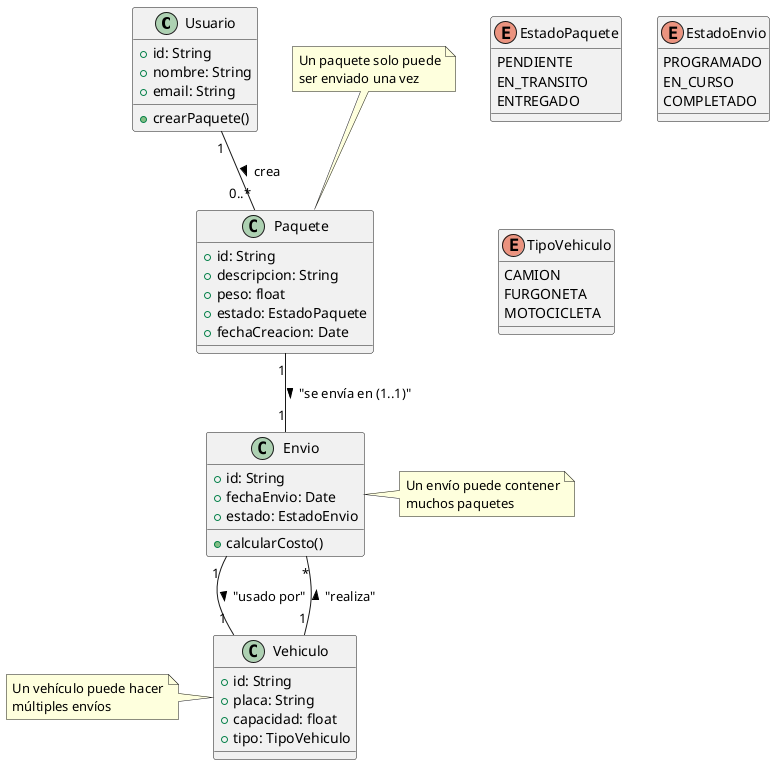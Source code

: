 @startuml EnviosDiagrama

' -- Entidades Principales --
class Usuario {
  + id: String
  + nombre: String
  + email: String
  + crearPaquete()
}

class Paquete {
  + id: String
  + descripcion: String
  + peso: float
  + estado: EstadoPaquete
  + fechaCreacion: Date
}

class Envio {
  + id: String
  + fechaEnvio: Date
  + estado: EstadoEnvio
  + calcularCosto()
}

class Vehiculo {
  + id: String
  + placa: String
  + capacidad: float
  + tipo: TipoVehiculo
}

' -- Enumeraciones --
enum EstadoPaquete {
  PENDIENTE
  EN_TRANSITO
  ENTREGADO
}

enum EstadoEnvio {
  PROGRAMADO
  EN_CURSO
  COMPLETADO
}

enum TipoVehiculo {
  CAMION
  FURGONETA
  MOTOCICLETA
}

' -- Relaciones --
Usuario "1" -- "0..*" Paquete : crea >
Paquete "1" -- "1" Envio : "se envía en (1..1)" >
Envio "1" -- "1" Vehiculo : "usado por" >
Vehiculo "1" -- "*" Envio : "realiza" >

' -- Restricciones --
note top of Paquete
  Un paquete solo puede
  ser enviado una vez
end note

note right of Envio
  Un envío puede contener
  muchos paquetes
end note

note left of Vehiculo
  Un vehículo puede hacer
  múltiples envíos
end note

@enduml